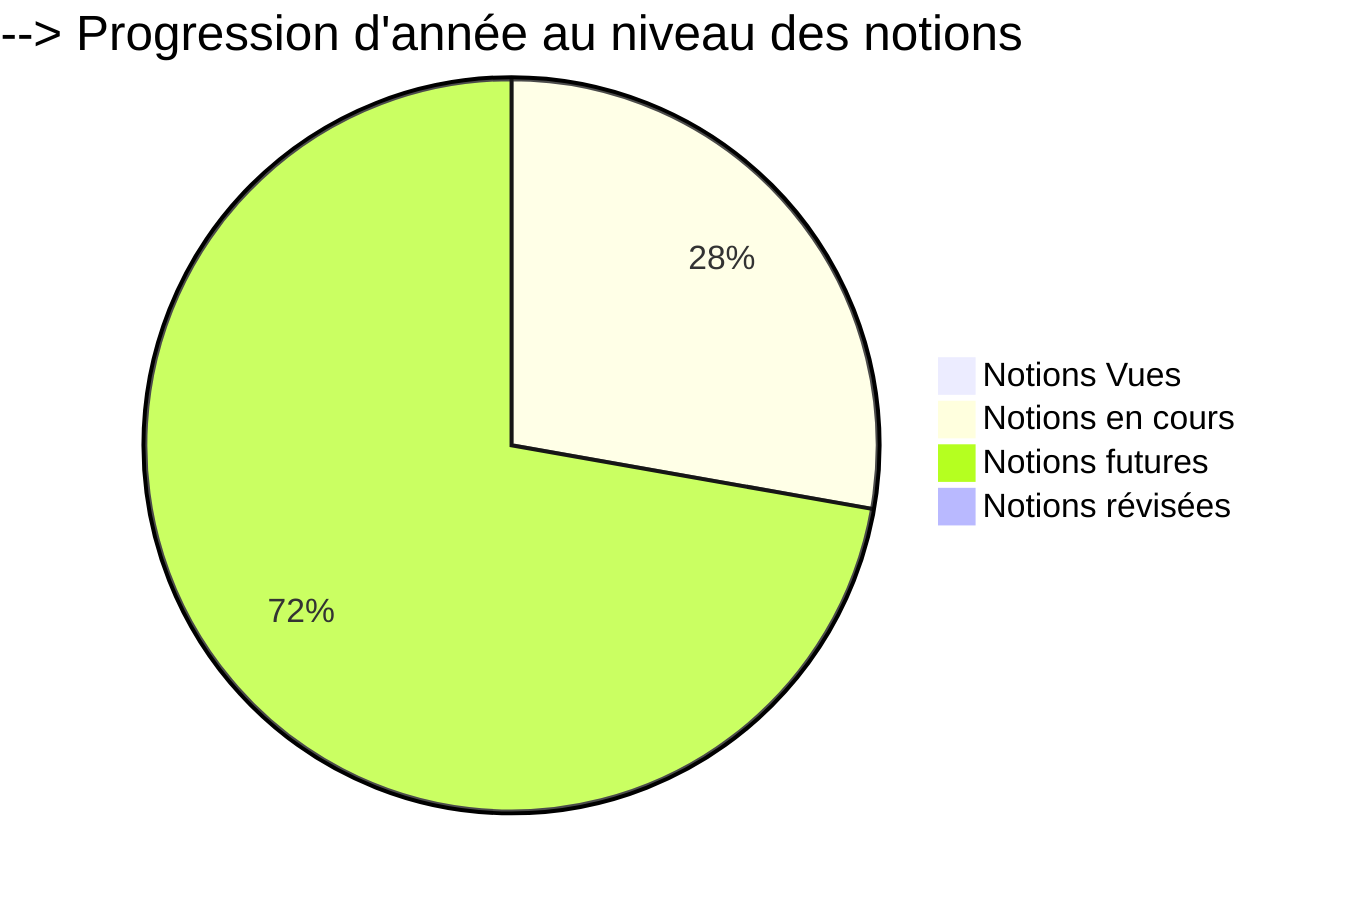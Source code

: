 ---
config:
  theme: default
---
%% Il y a en tout 18 notions en comptant l'œuvre, il faut donc que la somme des 3 premières catégories fasse 18
pie
    title --> Progression d'année au niveau des notions
    "Notions Vues" : 0
    "Notions en cours" : 5
    "Notions futures" : 13
    "Notions révisées" : 0